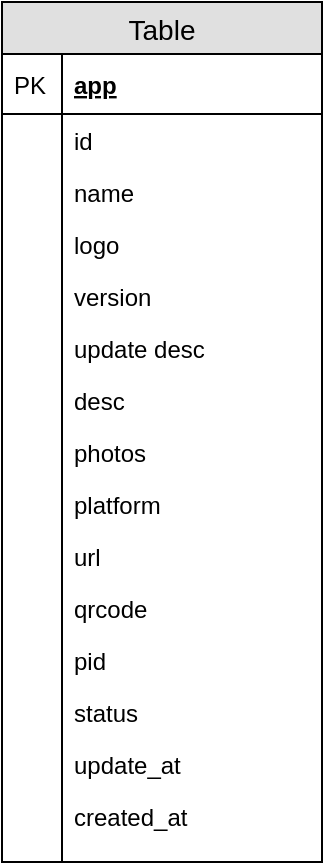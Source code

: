 <mxfile version="12.8.1" type="github">
  <diagram id="oatcoWIw-xnfNLfv0r0y" name="Page-1">
    <mxGraphModel dx="2066" dy="1131" grid="1" gridSize="10" guides="1" tooltips="1" connect="1" arrows="1" fold="1" page="1" pageScale="1" pageWidth="827" pageHeight="1169" math="0" shadow="0">
      <root>
        <mxCell id="0" />
        <mxCell id="1" parent="0" />
        <mxCell id="Et9NWCTC2eWrowhdSi9s-1" value="Table" style="swimlane;fontStyle=0;childLayout=stackLayout;horizontal=1;startSize=26;fillColor=#e0e0e0;horizontalStack=0;resizeParent=1;resizeParentMax=0;resizeLast=0;collapsible=1;marginBottom=0;swimlaneFillColor=#ffffff;align=center;fontSize=14;" parent="1" vertex="1">
          <mxGeometry x="210" y="190" width="160" height="430" as="geometry" />
        </mxCell>
        <mxCell id="Et9NWCTC2eWrowhdSi9s-2" value="app" style="shape=partialRectangle;top=0;left=0;right=0;bottom=1;align=left;verticalAlign=middle;fillColor=none;spacingLeft=34;spacingRight=4;overflow=hidden;rotatable=0;points=[[0,0.5],[1,0.5]];portConstraint=eastwest;dropTarget=0;fontStyle=5;fontSize=12;" parent="Et9NWCTC2eWrowhdSi9s-1" vertex="1">
          <mxGeometry y="26" width="160" height="30" as="geometry" />
        </mxCell>
        <mxCell id="Et9NWCTC2eWrowhdSi9s-3" value="PK" style="shape=partialRectangle;top=0;left=0;bottom=0;fillColor=none;align=left;verticalAlign=middle;spacingLeft=4;spacingRight=4;overflow=hidden;rotatable=0;points=[];portConstraint=eastwest;part=1;fontSize=12;" parent="Et9NWCTC2eWrowhdSi9s-2" vertex="1" connectable="0">
          <mxGeometry width="30" height="30" as="geometry" />
        </mxCell>
        <mxCell id="Et9NWCTC2eWrowhdSi9s-4" value="id" style="shape=partialRectangle;top=0;left=0;right=0;bottom=0;align=left;verticalAlign=top;fillColor=none;spacingLeft=34;spacingRight=4;overflow=hidden;rotatable=0;points=[[0,0.5],[1,0.5]];portConstraint=eastwest;dropTarget=0;fontSize=12;" parent="Et9NWCTC2eWrowhdSi9s-1" vertex="1">
          <mxGeometry y="56" width="160" height="26" as="geometry" />
        </mxCell>
        <mxCell id="Et9NWCTC2eWrowhdSi9s-5" value="" style="shape=partialRectangle;top=0;left=0;bottom=0;fillColor=none;align=left;verticalAlign=top;spacingLeft=4;spacingRight=4;overflow=hidden;rotatable=0;points=[];portConstraint=eastwest;part=1;fontSize=12;" parent="Et9NWCTC2eWrowhdSi9s-4" vertex="1" connectable="0">
          <mxGeometry width="30" height="26" as="geometry" />
        </mxCell>
        <mxCell id="Et9NWCTC2eWrowhdSi9s-6" value="name" style="shape=partialRectangle;top=0;left=0;right=0;bottom=0;align=left;verticalAlign=top;fillColor=none;spacingLeft=34;spacingRight=4;overflow=hidden;rotatable=0;points=[[0,0.5],[1,0.5]];portConstraint=eastwest;dropTarget=0;fontSize=12;" parent="Et9NWCTC2eWrowhdSi9s-1" vertex="1">
          <mxGeometry y="82" width="160" height="26" as="geometry" />
        </mxCell>
        <mxCell id="Et9NWCTC2eWrowhdSi9s-7" value="" style="shape=partialRectangle;top=0;left=0;bottom=0;fillColor=none;align=left;verticalAlign=top;spacingLeft=4;spacingRight=4;overflow=hidden;rotatable=0;points=[];portConstraint=eastwest;part=1;fontSize=12;" parent="Et9NWCTC2eWrowhdSi9s-6" vertex="1" connectable="0">
          <mxGeometry width="30" height="26" as="geometry" />
        </mxCell>
        <mxCell id="Et9NWCTC2eWrowhdSi9s-8" value="logo&#xa;" style="shape=partialRectangle;top=0;left=0;right=0;bottom=0;align=left;verticalAlign=top;fillColor=none;spacingLeft=34;spacingRight=4;overflow=hidden;rotatable=0;points=[[0,0.5],[1,0.5]];portConstraint=eastwest;dropTarget=0;fontSize=12;" parent="Et9NWCTC2eWrowhdSi9s-1" vertex="1">
          <mxGeometry y="108" width="160" height="26" as="geometry" />
        </mxCell>
        <mxCell id="Et9NWCTC2eWrowhdSi9s-9" value="" style="shape=partialRectangle;top=0;left=0;bottom=0;fillColor=none;align=left;verticalAlign=top;spacingLeft=4;spacingRight=4;overflow=hidden;rotatable=0;points=[];portConstraint=eastwest;part=1;fontSize=12;" parent="Et9NWCTC2eWrowhdSi9s-8" vertex="1" connectable="0">
          <mxGeometry width="30" height="26" as="geometry" />
        </mxCell>
        <mxCell id="rXy905fjmks0kNw5eCGj-3" value="version" style="shape=partialRectangle;top=0;left=0;right=0;bottom=0;align=left;verticalAlign=top;fillColor=none;spacingLeft=34;spacingRight=4;overflow=hidden;rotatable=0;points=[[0,0.5],[1,0.5]];portConstraint=eastwest;dropTarget=0;fontSize=12;" vertex="1" parent="Et9NWCTC2eWrowhdSi9s-1">
          <mxGeometry y="134" width="160" height="26" as="geometry" />
        </mxCell>
        <mxCell id="rXy905fjmks0kNw5eCGj-4" value="" style="shape=partialRectangle;top=0;left=0;bottom=0;fillColor=none;align=left;verticalAlign=top;spacingLeft=4;spacingRight=4;overflow=hidden;rotatable=0;points=[];portConstraint=eastwest;part=1;fontSize=12;" vertex="1" connectable="0" parent="rXy905fjmks0kNw5eCGj-3">
          <mxGeometry width="30" height="26" as="geometry" />
        </mxCell>
        <mxCell id="rXy905fjmks0kNw5eCGj-15" value="update desc&#xa;" style="shape=partialRectangle;top=0;left=0;right=0;bottom=0;align=left;verticalAlign=top;fillColor=none;spacingLeft=34;spacingRight=4;overflow=hidden;rotatable=0;points=[[0,0.5],[1,0.5]];portConstraint=eastwest;dropTarget=0;fontSize=12;" vertex="1" parent="Et9NWCTC2eWrowhdSi9s-1">
          <mxGeometry y="160" width="160" height="26" as="geometry" />
        </mxCell>
        <mxCell id="rXy905fjmks0kNw5eCGj-16" value="" style="shape=partialRectangle;top=0;left=0;bottom=0;fillColor=none;align=left;verticalAlign=top;spacingLeft=4;spacingRight=4;overflow=hidden;rotatable=0;points=[];portConstraint=eastwest;part=1;fontSize=12;" vertex="1" connectable="0" parent="rXy905fjmks0kNw5eCGj-15">
          <mxGeometry width="30" height="26" as="geometry" />
        </mxCell>
        <mxCell id="rXy905fjmks0kNw5eCGj-13" value="desc&#xa;" style="shape=partialRectangle;top=0;left=0;right=0;bottom=0;align=left;verticalAlign=top;fillColor=none;spacingLeft=34;spacingRight=4;overflow=hidden;rotatable=0;points=[[0,0.5],[1,0.5]];portConstraint=eastwest;dropTarget=0;fontSize=12;" vertex="1" parent="Et9NWCTC2eWrowhdSi9s-1">
          <mxGeometry y="186" width="160" height="26" as="geometry" />
        </mxCell>
        <mxCell id="rXy905fjmks0kNw5eCGj-14" value="" style="shape=partialRectangle;top=0;left=0;bottom=0;fillColor=none;align=left;verticalAlign=top;spacingLeft=4;spacingRight=4;overflow=hidden;rotatable=0;points=[];portConstraint=eastwest;part=1;fontSize=12;" vertex="1" connectable="0" parent="rXy905fjmks0kNw5eCGj-13">
          <mxGeometry width="30" height="26" as="geometry" />
        </mxCell>
        <mxCell id="rXy905fjmks0kNw5eCGj-17" value="photos&#xa;" style="shape=partialRectangle;top=0;left=0;right=0;bottom=0;align=left;verticalAlign=top;fillColor=none;spacingLeft=34;spacingRight=4;overflow=hidden;rotatable=0;points=[[0,0.5],[1,0.5]];portConstraint=eastwest;dropTarget=0;fontSize=12;" vertex="1" parent="Et9NWCTC2eWrowhdSi9s-1">
          <mxGeometry y="212" width="160" height="26" as="geometry" />
        </mxCell>
        <mxCell id="rXy905fjmks0kNw5eCGj-18" value="" style="shape=partialRectangle;top=0;left=0;bottom=0;fillColor=none;align=left;verticalAlign=top;spacingLeft=4;spacingRight=4;overflow=hidden;rotatable=0;points=[];portConstraint=eastwest;part=1;fontSize=12;" vertex="1" connectable="0" parent="rXy905fjmks0kNw5eCGj-17">
          <mxGeometry width="30" height="26" as="geometry" />
        </mxCell>
        <mxCell id="rXy905fjmks0kNw5eCGj-23" value="platform" style="shape=partialRectangle;top=0;left=0;right=0;bottom=0;align=left;verticalAlign=top;fillColor=none;spacingLeft=34;spacingRight=4;overflow=hidden;rotatable=0;points=[[0,0.5],[1,0.5]];portConstraint=eastwest;dropTarget=0;fontSize=12;" vertex="1" parent="Et9NWCTC2eWrowhdSi9s-1">
          <mxGeometry y="238" width="160" height="26" as="geometry" />
        </mxCell>
        <mxCell id="rXy905fjmks0kNw5eCGj-24" value="" style="shape=partialRectangle;top=0;left=0;bottom=0;fillColor=none;align=left;verticalAlign=top;spacingLeft=4;spacingRight=4;overflow=hidden;rotatable=0;points=[];portConstraint=eastwest;part=1;fontSize=12;" vertex="1" connectable="0" parent="rXy905fjmks0kNw5eCGj-23">
          <mxGeometry width="30" height="26" as="geometry" />
        </mxCell>
        <mxCell id="rXy905fjmks0kNw5eCGj-9" value="url&#xa;" style="shape=partialRectangle;top=0;left=0;right=0;bottom=0;align=left;verticalAlign=top;fillColor=none;spacingLeft=34;spacingRight=4;overflow=hidden;rotatable=0;points=[[0,0.5],[1,0.5]];portConstraint=eastwest;dropTarget=0;fontSize=12;" vertex="1" parent="Et9NWCTC2eWrowhdSi9s-1">
          <mxGeometry y="264" width="160" height="26" as="geometry" />
        </mxCell>
        <mxCell id="rXy905fjmks0kNw5eCGj-10" value="" style="shape=partialRectangle;top=0;left=0;bottom=0;fillColor=none;align=left;verticalAlign=top;spacingLeft=4;spacingRight=4;overflow=hidden;rotatable=0;points=[];portConstraint=eastwest;part=1;fontSize=12;" vertex="1" connectable="0" parent="rXy905fjmks0kNw5eCGj-9">
          <mxGeometry width="30" height="26" as="geometry" />
        </mxCell>
        <mxCell id="rXy905fjmks0kNw5eCGj-19" value="qrcode" style="shape=partialRectangle;top=0;left=0;right=0;bottom=0;align=left;verticalAlign=top;fillColor=none;spacingLeft=34;spacingRight=4;overflow=hidden;rotatable=0;points=[[0,0.5],[1,0.5]];portConstraint=eastwest;dropTarget=0;fontSize=12;" vertex="1" parent="Et9NWCTC2eWrowhdSi9s-1">
          <mxGeometry y="290" width="160" height="26" as="geometry" />
        </mxCell>
        <mxCell id="rXy905fjmks0kNw5eCGj-20" value="" style="shape=partialRectangle;top=0;left=0;bottom=0;fillColor=none;align=left;verticalAlign=top;spacingLeft=4;spacingRight=4;overflow=hidden;rotatable=0;points=[];portConstraint=eastwest;part=1;fontSize=12;" vertex="1" connectable="0" parent="rXy905fjmks0kNw5eCGj-19">
          <mxGeometry width="30" height="26" as="geometry" />
        </mxCell>
        <mxCell id="rXy905fjmks0kNw5eCGj-7" value="pid" style="shape=partialRectangle;top=0;left=0;right=0;bottom=0;align=left;verticalAlign=top;fillColor=none;spacingLeft=34;spacingRight=4;overflow=hidden;rotatable=0;points=[[0,0.5],[1,0.5]];portConstraint=eastwest;dropTarget=0;fontSize=12;" vertex="1" parent="Et9NWCTC2eWrowhdSi9s-1">
          <mxGeometry y="316" width="160" height="26" as="geometry" />
        </mxCell>
        <mxCell id="rXy905fjmks0kNw5eCGj-8" value="" style="shape=partialRectangle;top=0;left=0;bottom=0;fillColor=none;align=left;verticalAlign=top;spacingLeft=4;spacingRight=4;overflow=hidden;rotatable=0;points=[];portConstraint=eastwest;part=1;fontSize=12;" vertex="1" connectable="0" parent="rXy905fjmks0kNw5eCGj-7">
          <mxGeometry width="30" height="26" as="geometry" />
        </mxCell>
        <mxCell id="rXy905fjmks0kNw5eCGj-11" value="status&#xa;" style="shape=partialRectangle;top=0;left=0;right=0;bottom=0;align=left;verticalAlign=top;fillColor=none;spacingLeft=34;spacingRight=4;overflow=hidden;rotatable=0;points=[[0,0.5],[1,0.5]];portConstraint=eastwest;dropTarget=0;fontSize=12;" vertex="1" parent="Et9NWCTC2eWrowhdSi9s-1">
          <mxGeometry y="342" width="160" height="26" as="geometry" />
        </mxCell>
        <mxCell id="rXy905fjmks0kNw5eCGj-12" value="" style="shape=partialRectangle;top=0;left=0;bottom=0;fillColor=none;align=left;verticalAlign=top;spacingLeft=4;spacingRight=4;overflow=hidden;rotatable=0;points=[];portConstraint=eastwest;part=1;fontSize=12;" vertex="1" connectable="0" parent="rXy905fjmks0kNw5eCGj-11">
          <mxGeometry width="30" height="26" as="geometry" />
        </mxCell>
        <mxCell id="rXy905fjmks0kNw5eCGj-5" value="update_at&#xa;" style="shape=partialRectangle;top=0;left=0;right=0;bottom=0;align=left;verticalAlign=top;fillColor=none;spacingLeft=34;spacingRight=4;overflow=hidden;rotatable=0;points=[[0,0.5],[1,0.5]];portConstraint=eastwest;dropTarget=0;fontSize=12;" vertex="1" parent="Et9NWCTC2eWrowhdSi9s-1">
          <mxGeometry y="368" width="160" height="26" as="geometry" />
        </mxCell>
        <mxCell id="rXy905fjmks0kNw5eCGj-6" value="" style="shape=partialRectangle;top=0;left=0;bottom=0;fillColor=none;align=left;verticalAlign=top;spacingLeft=4;spacingRight=4;overflow=hidden;rotatable=0;points=[];portConstraint=eastwest;part=1;fontSize=12;" vertex="1" connectable="0" parent="rXy905fjmks0kNw5eCGj-5">
          <mxGeometry width="30" height="26" as="geometry" />
        </mxCell>
        <mxCell id="rXy905fjmks0kNw5eCGj-1" value="created_at&#xa;" style="shape=partialRectangle;top=0;left=0;right=0;bottom=0;align=left;verticalAlign=top;fillColor=none;spacingLeft=34;spacingRight=4;overflow=hidden;rotatable=0;points=[[0,0.5],[1,0.5]];portConstraint=eastwest;dropTarget=0;fontSize=12;" vertex="1" parent="Et9NWCTC2eWrowhdSi9s-1">
          <mxGeometry y="394" width="160" height="26" as="geometry" />
        </mxCell>
        <mxCell id="rXy905fjmks0kNw5eCGj-2" value="" style="shape=partialRectangle;top=0;left=0;bottom=0;fillColor=none;align=left;verticalAlign=top;spacingLeft=4;spacingRight=4;overflow=hidden;rotatable=0;points=[];portConstraint=eastwest;part=1;fontSize=12;" vertex="1" connectable="0" parent="rXy905fjmks0kNw5eCGj-1">
          <mxGeometry width="30" height="26" as="geometry" />
        </mxCell>
        <mxCell id="Et9NWCTC2eWrowhdSi9s-10" value="" style="shape=partialRectangle;top=0;left=0;right=0;bottom=0;align=left;verticalAlign=top;fillColor=none;spacingLeft=34;spacingRight=4;overflow=hidden;rotatable=0;points=[[0,0.5],[1,0.5]];portConstraint=eastwest;dropTarget=0;fontSize=12;" parent="Et9NWCTC2eWrowhdSi9s-1" vertex="1">
          <mxGeometry y="420" width="160" height="10" as="geometry" />
        </mxCell>
        <mxCell id="Et9NWCTC2eWrowhdSi9s-11" value="" style="shape=partialRectangle;top=0;left=0;bottom=0;fillColor=none;align=left;verticalAlign=top;spacingLeft=4;spacingRight=4;overflow=hidden;rotatable=0;points=[];portConstraint=eastwest;part=1;fontSize=12;" parent="Et9NWCTC2eWrowhdSi9s-10" vertex="1" connectable="0">
          <mxGeometry width="30" height="10" as="geometry" />
        </mxCell>
      </root>
    </mxGraphModel>
  </diagram>
</mxfile>
